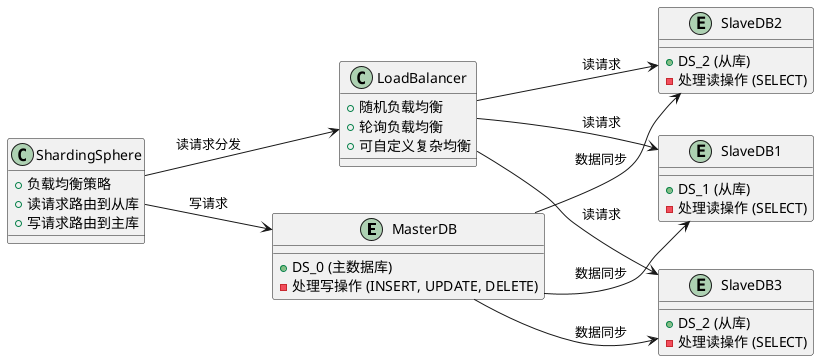 @startuml
!define DATABASE entity
left to right direction

' 主数据库
DATABASE MasterDB {
  + DS_0 (主数据库)
  - 处理写操作 (INSERT, UPDATE, DELETE)
}

  DATABASE SlaveDB1 {
    + DS_1 (从库)
    - 处理读操作 (SELECT)
  }

  DATABASE SlaveDB2 {
    + DS_2 (从库)
    - 处理读操作 (SELECT)
  }

  DATABASE SlaveDB3 {
    + DS_2 (从库)
    - 处理读操作 (SELECT)
  }

' ShardingSphere 读写分离
class ShardingSphere {
  + 负载均衡策略
  + 读请求路由到从库
  + 写请求路由到主库
}

' 负载均衡器
class LoadBalancer {
  + 随机负载均衡
  + 轮询负载均衡
  + 可自定义复杂均衡
}

' 数据流
MasterDB -down-> SlaveDB1 : 数据同步
MasterDB -down-> SlaveDB2 : 数据同步
MasterDB -down-> SlaveDB3 : 数据同步

ShardingSphere -down-> MasterDB : 写请求
ShardingSphere -down-> LoadBalancer : 读请求分发
LoadBalancer -down-> SlaveDB1 : 读请求
LoadBalancer -down-> SlaveDB2 : 读请求
LoadBalancer -down-> SlaveDB3 : 读请求

@enduml

